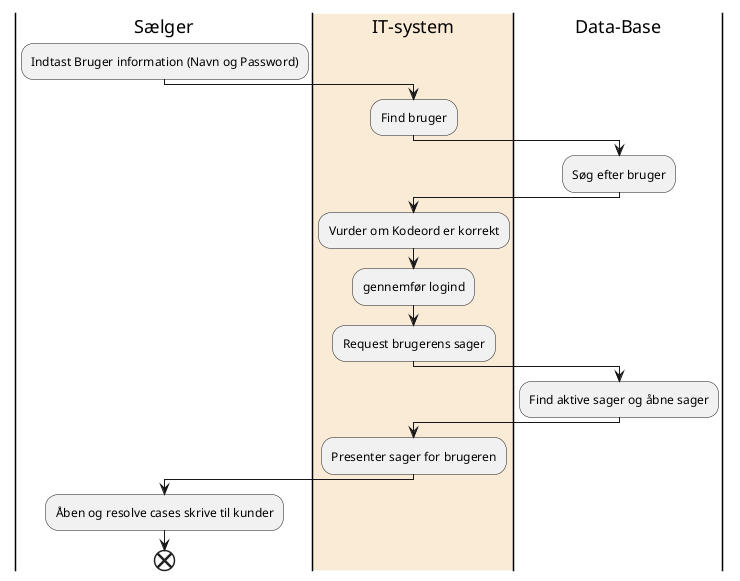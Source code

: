 @startuml
|Sælger|
:Indtast Bruger information (Navn og Password);
|#AntiqueWhite|IT-system|
:Find bruger;
|Data-Base|
:Søg efter bruger;
|IT-system|
:Vurder om Kodeord er korrekt;
:gennemfør logind;
:Request brugerens sager;
|Data-Base|
:Find aktive sager og åbne sager;
|IT-system|
:Presenter sager for brugeren;
|Sælger|
:Åben og resolve cases skrive til kunder;
end
@enduml